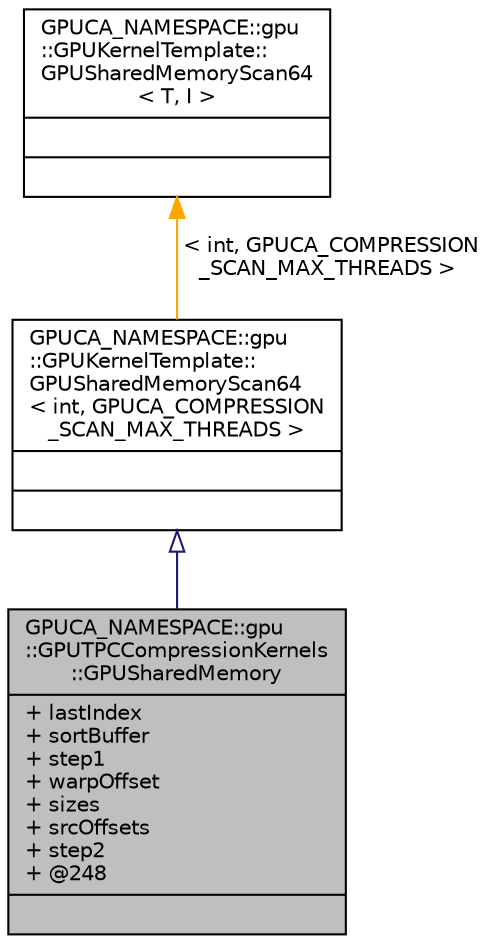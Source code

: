 digraph "GPUCA_NAMESPACE::gpu::GPUTPCCompressionKernels::GPUSharedMemory"
{
 // INTERACTIVE_SVG=YES
  bgcolor="transparent";
  edge [fontname="Helvetica",fontsize="10",labelfontname="Helvetica",labelfontsize="10"];
  node [fontname="Helvetica",fontsize="10",shape=record];
  Node0 [label="{GPUCA_NAMESPACE::gpu\l::GPUTPCCompressionKernels\l::GPUSharedMemory\n|+ lastIndex\l+ sortBuffer\l+ step1\l+ warpOffset\l+ sizes\l+ srcOffsets\l+ step2\l+ @248\l|}",height=0.2,width=0.4,color="black", fillcolor="grey75", style="filled", fontcolor="black"];
  Node1 -> Node0 [dir="back",color="midnightblue",fontsize="10",style="solid",arrowtail="onormal",fontname="Helvetica"];
  Node1 [label="{GPUCA_NAMESPACE::gpu\l::GPUKernelTemplate::\lGPUSharedMemoryScan64\l\< int, GPUCA_COMPRESSION\l_SCAN_MAX_THREADS \>\n||}",height=0.2,width=0.4,color="black",URL="$dd/deb/structGPUCA__NAMESPACE_1_1gpu_1_1GPUKernelTemplate_1_1GPUSharedMemoryScan64.html"];
  Node2 -> Node1 [dir="back",color="orange",fontsize="10",style="solid",label=" \< int, GPUCA_COMPRESSION\l_SCAN_MAX_THREADS \>" ,fontname="Helvetica"];
  Node2 [label="{GPUCA_NAMESPACE::gpu\l::GPUKernelTemplate::\lGPUSharedMemoryScan64\l\< T, I \>\n||}",height=0.2,width=0.4,color="black",URL="$dd/deb/structGPUCA__NAMESPACE_1_1gpu_1_1GPUKernelTemplate_1_1GPUSharedMemoryScan64.html"];
}
